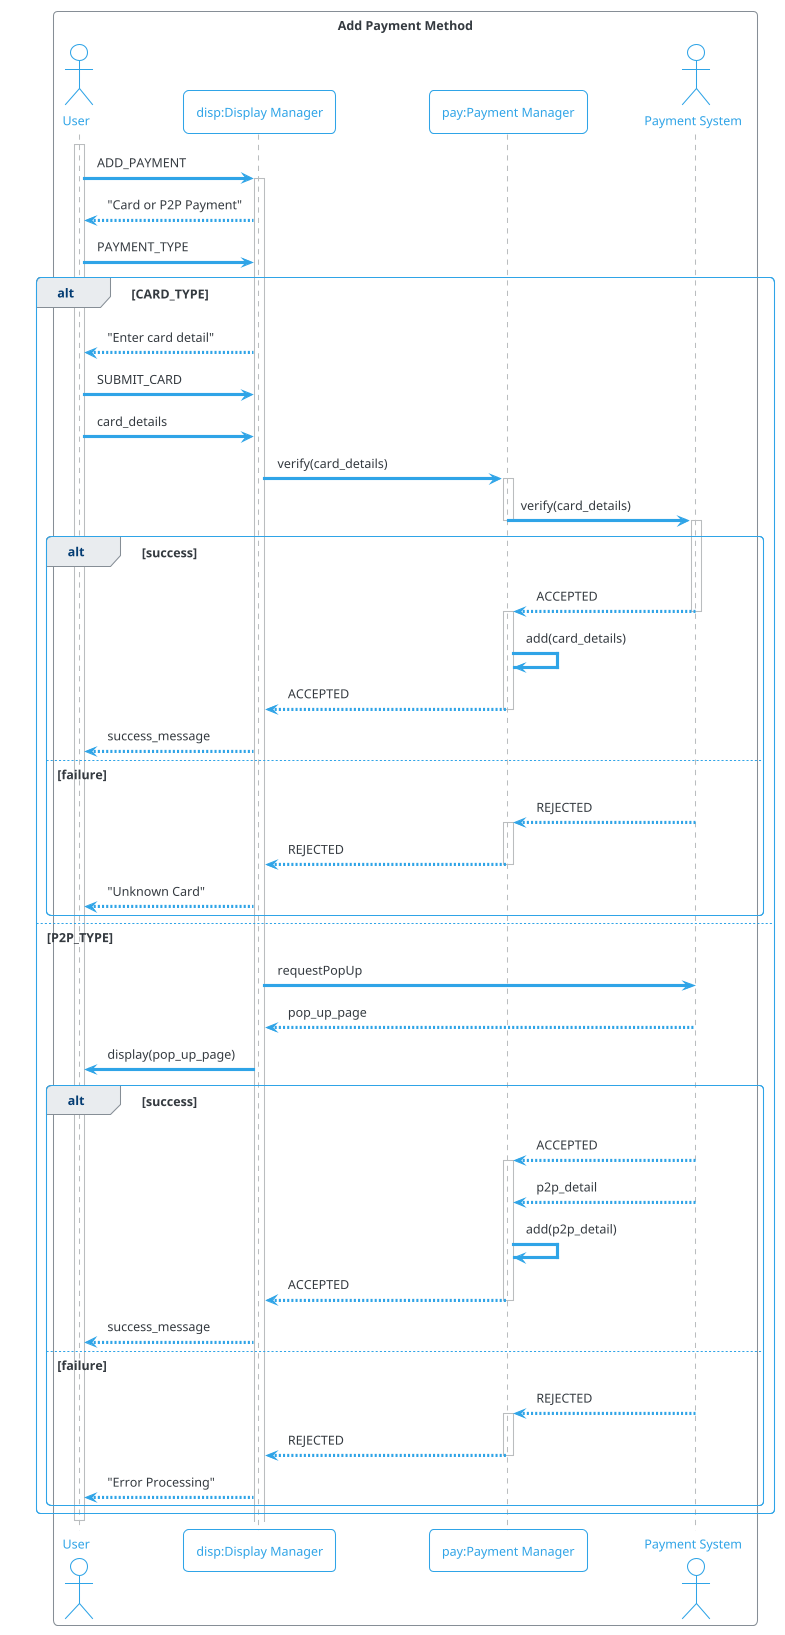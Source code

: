 @startuml add_payment
!theme cerulean-outline
box "Add Payment Method"
actor "User" as user
participant "disp:Display Manager" as disp
participant "pay:Payment Manager" as pay
actor "Payment System" as paySys
end box
activate user
user -> disp ++ : ADD_PAYMENT
disp --> user : "Card or P2P Payment"
user -> disp : PAYMENT_TYPE
alt CARD_TYPE
  disp --> user : "Enter card detail"
  user -> disp : SUBMIT_CARD
  user -> disp : card_details
  disp -> pay ++ : verify(card_details)
  pay -> paySys --++: verify(card_details) 
  alt success
    paySys --> pay --++ : ACCEPTED
    pay -> pay : add(card_details)
    pay --> disp --: ACCEPTED
    disp --> user : success_message
  else failure
    paySys --> pay --++ : REJECTED
    pay --> disp -- : REJECTED
    disp --> user : "Unknown Card"
  end
else P2P_TYPE
  disp -> paySys: requestPopUp
  paySys --> disp : pop_up_page
  disp -> user : display(pop_up_page)
  alt success
    paySys --> pay --++ : ACCEPTED
    paySys --> pay : p2p_detail
    pay -> pay : add(p2p_detail)
    pay --> disp --: ACCEPTED
    disp --> user : success_message
  else failure
    paySys --> pay --++ : REJECTED
    pay --> disp -- : REJECTED
    disp --> user : "Error Processing"
  end
end
deactivate user
@enduml